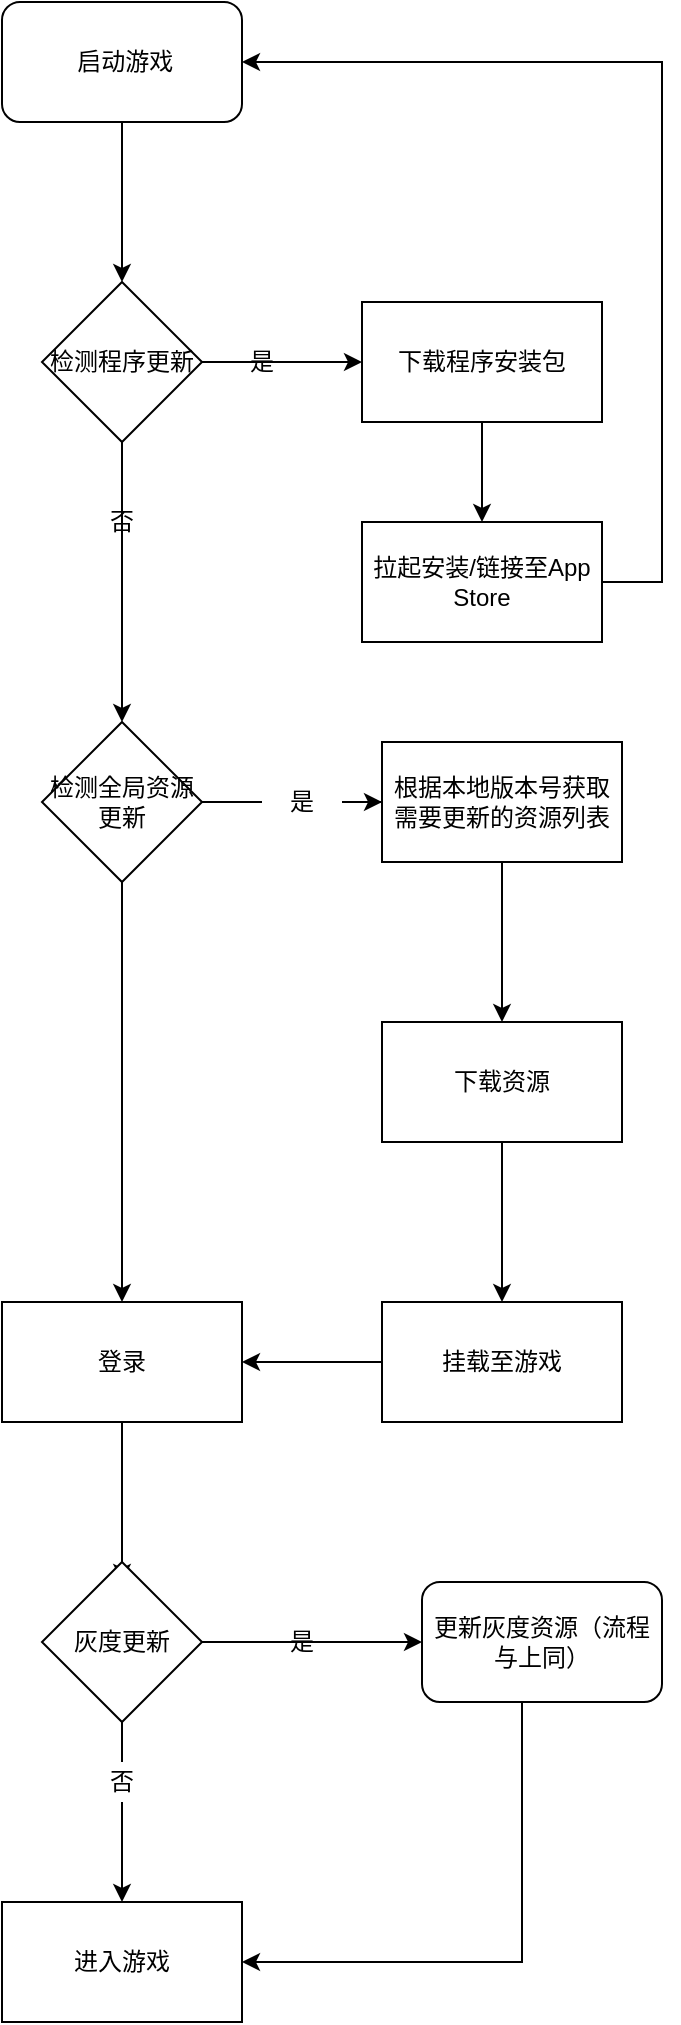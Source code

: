 <mxfile>
    <diagram id="k_06RmeYSdYHqjaXSq_w" name="Page-1">
        <mxGraphModel dx="1052" dy="830" grid="1" gridSize="10" guides="1" tooltips="1" connect="1" arrows="1" fold="1" page="1" pageScale="1" pageWidth="827" pageHeight="1169" math="0" shadow="0">
            <root>
                <mxCell id="0"/>
                <mxCell id="1" parent="0"/>
                <mxCell id="4" value="" style="edgeStyle=orthogonalEdgeStyle;rounded=0;orthogonalLoop=1;jettySize=auto;html=1;" edge="1" parent="1" source="2">
                    <mxGeometry relative="1" as="geometry">
                        <mxPoint x="250" y="260" as="targetPoint"/>
                    </mxGeometry>
                </mxCell>
                <mxCell id="2" value="&amp;nbsp;启动游戏" style="rounded=1;whiteSpace=wrap;html=1;" vertex="1" parent="1">
                    <mxGeometry x="190" y="120" width="120" height="60" as="geometry"/>
                </mxCell>
                <mxCell id="7" value="" style="edgeStyle=orthogonalEdgeStyle;rounded=0;orthogonalLoop=1;jettySize=auto;html=1;" edge="1" parent="1" source="5" target="6">
                    <mxGeometry relative="1" as="geometry"/>
                </mxCell>
                <mxCell id="11" value="" style="edgeStyle=orthogonalEdgeStyle;rounded=0;orthogonalLoop=1;jettySize=auto;html=1;" edge="1" parent="1" source="5" target="10">
                    <mxGeometry relative="1" as="geometry"/>
                </mxCell>
                <mxCell id="5" value="检测程序更新" style="rhombus;whiteSpace=wrap;html=1;" vertex="1" parent="1">
                    <mxGeometry x="210" y="260" width="80" height="80" as="geometry"/>
                </mxCell>
                <mxCell id="9" value="" style="edgeStyle=orthogonalEdgeStyle;rounded=0;orthogonalLoop=1;jettySize=auto;html=1;" edge="1" parent="1" source="6" target="8">
                    <mxGeometry relative="1" as="geometry"/>
                </mxCell>
                <mxCell id="18" value="" style="edgeStyle=orthogonalEdgeStyle;rounded=0;orthogonalLoop=1;jettySize=auto;html=1;startArrow=none;" edge="1" parent="1" source="19" target="17">
                    <mxGeometry relative="1" as="geometry"/>
                </mxCell>
                <mxCell id="6" value="检测全局资源更新" style="rhombus;whiteSpace=wrap;html=1;" vertex="1" parent="1">
                    <mxGeometry x="210" y="480" width="80" height="80" as="geometry"/>
                </mxCell>
                <mxCell id="28" value="" style="edgeStyle=orthogonalEdgeStyle;rounded=0;orthogonalLoop=1;jettySize=auto;html=1;" edge="1" parent="1" source="8">
                    <mxGeometry relative="1" as="geometry">
                        <mxPoint x="250" y="910" as="targetPoint"/>
                    </mxGeometry>
                </mxCell>
                <mxCell id="8" value="登录" style="whiteSpace=wrap;html=1;" vertex="1" parent="1">
                    <mxGeometry x="190" y="770" width="120" height="60" as="geometry"/>
                </mxCell>
                <mxCell id="13" value="" style="edgeStyle=orthogonalEdgeStyle;rounded=0;orthogonalLoop=1;jettySize=auto;html=1;" edge="1" parent="1" source="10" target="12">
                    <mxGeometry relative="1" as="geometry"/>
                </mxCell>
                <mxCell id="10" value="下载程序安装包" style="whiteSpace=wrap;html=1;" vertex="1" parent="1">
                    <mxGeometry x="370" y="270" width="120" height="60" as="geometry"/>
                </mxCell>
                <mxCell id="14" style="edgeStyle=orthogonalEdgeStyle;rounded=0;orthogonalLoop=1;jettySize=auto;html=1;entryX=1;entryY=0.5;entryDx=0;entryDy=0;" edge="1" parent="1" source="12" target="2">
                    <mxGeometry relative="1" as="geometry">
                        <Array as="points">
                            <mxPoint x="520" y="410"/>
                            <mxPoint x="520" y="150"/>
                        </Array>
                    </mxGeometry>
                </mxCell>
                <mxCell id="12" value="拉起安装/链接至App Store" style="whiteSpace=wrap;html=1;" vertex="1" parent="1">
                    <mxGeometry x="370" y="380" width="120" height="60" as="geometry"/>
                </mxCell>
                <mxCell id="15" value="是" style="text;html=1;strokeColor=none;fillColor=none;align=center;verticalAlign=middle;whiteSpace=wrap;rounded=0;" vertex="1" parent="1">
                    <mxGeometry x="300" y="290" width="40" height="20" as="geometry"/>
                </mxCell>
                <mxCell id="16" value="否" style="text;html=1;strokeColor=none;fillColor=none;align=center;verticalAlign=middle;whiteSpace=wrap;rounded=0;" vertex="1" parent="1">
                    <mxGeometry x="230" y="370" width="40" height="20" as="geometry"/>
                </mxCell>
                <mxCell id="22" value="" style="edgeStyle=orthogonalEdgeStyle;rounded=0;orthogonalLoop=1;jettySize=auto;html=1;" edge="1" parent="1" source="17" target="21">
                    <mxGeometry relative="1" as="geometry"/>
                </mxCell>
                <mxCell id="17" value="根据本地版本号获取需要更新的资源列表" style="whiteSpace=wrap;html=1;" vertex="1" parent="1">
                    <mxGeometry x="380" y="490" width="120" height="60" as="geometry"/>
                </mxCell>
                <mxCell id="19" value="是" style="text;html=1;strokeColor=none;fillColor=none;align=center;verticalAlign=middle;whiteSpace=wrap;rounded=0;" vertex="1" parent="1">
                    <mxGeometry x="320" y="510" width="40" height="20" as="geometry"/>
                </mxCell>
                <mxCell id="20" value="" style="edgeStyle=orthogonalEdgeStyle;rounded=0;orthogonalLoop=1;jettySize=auto;html=1;endArrow=none;" edge="1" parent="1" source="6" target="19">
                    <mxGeometry relative="1" as="geometry">
                        <mxPoint x="290" y="520" as="sourcePoint"/>
                        <mxPoint x="380" y="520" as="targetPoint"/>
                    </mxGeometry>
                </mxCell>
                <mxCell id="24" value="" style="edgeStyle=orthogonalEdgeStyle;rounded=0;orthogonalLoop=1;jettySize=auto;html=1;" edge="1" parent="1" source="21" target="23">
                    <mxGeometry relative="1" as="geometry"/>
                </mxCell>
                <mxCell id="21" value="下载资源" style="whiteSpace=wrap;html=1;" vertex="1" parent="1">
                    <mxGeometry x="380" y="630" width="120" height="60" as="geometry"/>
                </mxCell>
                <mxCell id="25" style="edgeStyle=orthogonalEdgeStyle;rounded=0;orthogonalLoop=1;jettySize=auto;html=1;entryX=1;entryY=0.5;entryDx=0;entryDy=0;" edge="1" parent="1" source="23" target="8">
                    <mxGeometry relative="1" as="geometry"/>
                </mxCell>
                <mxCell id="23" value="挂载至游戏" style="whiteSpace=wrap;html=1;" vertex="1" parent="1">
                    <mxGeometry x="380" y="770" width="120" height="60" as="geometry"/>
                </mxCell>
                <mxCell id="31" value="" style="edgeStyle=orthogonalEdgeStyle;rounded=0;orthogonalLoop=1;jettySize=auto;html=1;startArrow=none;" edge="1" parent="1" source="32" target="30">
                    <mxGeometry relative="1" as="geometry"/>
                </mxCell>
                <mxCell id="35" style="edgeStyle=orthogonalEdgeStyle;rounded=0;orthogonalLoop=1;jettySize=auto;html=1;entryX=0;entryY=0.5;entryDx=0;entryDy=0;" edge="1" parent="1" source="29" target="34">
                    <mxGeometry relative="1" as="geometry"/>
                </mxCell>
                <mxCell id="29" value="灰度更新" style="rhombus;whiteSpace=wrap;html=1;" vertex="1" parent="1">
                    <mxGeometry x="210" y="900" width="80" height="80" as="geometry"/>
                </mxCell>
                <mxCell id="30" value="进入游戏" style="whiteSpace=wrap;html=1;" vertex="1" parent="1">
                    <mxGeometry x="190" y="1070" width="120" height="60" as="geometry"/>
                </mxCell>
                <mxCell id="32" value="否" style="text;html=1;strokeColor=none;fillColor=none;align=center;verticalAlign=middle;whiteSpace=wrap;rounded=0;" vertex="1" parent="1">
                    <mxGeometry x="230" y="1000" width="40" height="20" as="geometry"/>
                </mxCell>
                <mxCell id="33" value="" style="edgeStyle=orthogonalEdgeStyle;rounded=0;orthogonalLoop=1;jettySize=auto;html=1;endArrow=none;" edge="1" parent="1" source="29" target="32">
                    <mxGeometry relative="1" as="geometry">
                        <mxPoint x="250" y="980" as="sourcePoint"/>
                        <mxPoint x="250" y="1070" as="targetPoint"/>
                    </mxGeometry>
                </mxCell>
                <mxCell id="37" style="edgeStyle=orthogonalEdgeStyle;rounded=0;orthogonalLoop=1;jettySize=auto;html=1;entryX=1;entryY=0.5;entryDx=0;entryDy=0;" edge="1" parent="1" source="34" target="30">
                    <mxGeometry relative="1" as="geometry">
                        <Array as="points">
                            <mxPoint x="450" y="1100"/>
                        </Array>
                    </mxGeometry>
                </mxCell>
                <mxCell id="34" value="更新灰度资源（流程与上同）" style="rounded=1;whiteSpace=wrap;html=1;" vertex="1" parent="1">
                    <mxGeometry x="400" y="910" width="120" height="60" as="geometry"/>
                </mxCell>
                <mxCell id="36" value="是" style="text;html=1;strokeColor=none;fillColor=none;align=center;verticalAlign=middle;whiteSpace=wrap;rounded=0;" vertex="1" parent="1">
                    <mxGeometry x="320" y="930" width="40" height="20" as="geometry"/>
                </mxCell>
            </root>
        </mxGraphModel>
    </diagram>
</mxfile>